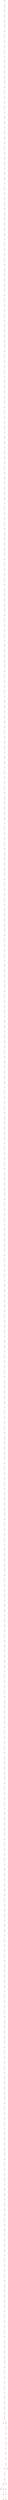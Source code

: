 graph {
	1 [color=red shape=point]
	83 [color=red shape=point]
	1 -- 83 [color=gray]
	198 [color=red shape=point]
	83 -- 198 [color=gray]
	17 [color=red shape=point]
	198 -- 17 [color=gray]
	463 [color=red shape=point]
	17 -- 463 [color=gray]
	399 [color=red shape=point]
	463 -- 399 [color=gray]
	430 [color=red shape=point]
	399 -- 430 [color=gray]
	10 [color=red shape=point]
	430 -- 10 [color=gray]
	115 [color=red shape=point]
	10 -- 115 [color=gray]
	282 [color=red shape=point]
	115 -- 282 [color=gray]
	32 [color=red shape=point]
	282 -- 32 [color=gray]
	21 [color=red shape=point]
	32 -- 21 [color=gray]
	73 [color=red shape=point]
	21 -- 73 [color=gray]
	436 [color=red shape=point]
	73 -- 436 [color=gray]
	182 [color=red shape=point]
	436 -- 182 [color=gray]
	189 [color=red shape=point]
	182 -- 189 [color=gray]
	326 [color=red shape=point]
	189 -- 326 [color=gray]
	226 [color=red shape=point]
	326 -- 226 [color=gray]
	178 [color=red shape=point]
	226 -- 178 [color=gray]
	486 [color=red shape=point]
	178 -- 486 [color=gray]
	328 [color=red shape=point]
	486 -- 328 [color=gray]
	306 [color=red shape=point]
	328 -- 306 [color=gray]
	255 [color=red shape=point]
	306 -- 255 [color=gray]
	422 [color=red shape=point]
	255 -- 422 [color=gray]
	145 [color=red shape=point]
	422 -- 145 [color=gray]
	489 [color=red shape=point]
	145 -- 489 [color=gray]
	11 [color=red shape=point]
	489 -- 11 [color=gray]
	100 [color=red shape=point]
	11 -- 100 [color=gray]
	108 [color=red shape=point]
	100 -- 108 [color=gray]
	385 [color=red shape=point]
	108 -- 385 [color=gray]
	315 [color=red shape=point]
	385 -- 315 [color=gray]
	26 [color=red shape=point]
	315 -- 26 [color=gray]
	6 [color=red shape=point]
	26 -- 6 [color=gray]
	370 [color=red shape=point]
	6 -- 370 [color=gray]
	136 [color=red shape=point]
	370 -- 136 [color=gray]
	339 [color=red shape=point]
	136 -- 339 [color=gray]
	93 [color=red shape=point]
	339 -- 93 [color=gray]
	381 [color=red shape=point]
	93 -- 381 [color=gray]
	299 [color=red shape=point]
	381 -- 299 [color=gray]
	43 [color=red shape=point]
	299 -- 43 [color=gray]
	163 [color=red shape=point]
	43 -- 163 [color=gray]
	95 [color=red shape=point]
	163 -- 95 [color=gray]
	138 [color=red shape=point]
	95 -- 138 [color=gray]
	288 [color=red shape=point]
	138 -- 288 [color=gray]
	207 [color=red shape=point]
	288 -- 207 [color=gray]
	104 [color=red shape=point]
	207 -- 104 [color=gray]
	485 [color=red shape=point]
	104 -- 485 [color=gray]
	441 [color=red shape=point]
	485 -- 441 [color=gray]
	482 [color=red shape=point]
	441 -- 482 [color=gray]
	151 [color=red shape=point]
	482 -- 151 [color=gray]
	279 [color=red shape=point]
	151 -- 279 [color=gray]
	49 [color=red shape=point]
	279 -- 49 [color=gray]
	439 [color=red shape=point]
	49 -- 439 [color=gray]
	157 [color=red shape=point]
	439 -- 157 [color=gray]
	146 [color=red shape=point]
	157 -- 146 [color=gray]
	379 [color=red shape=point]
	146 -- 379 [color=gray]
	455 [color=red shape=point]
	379 -- 455 [color=gray]
	277 [color=red shape=point]
	455 -- 277 [color=gray]
	134 [color=red shape=point]
	277 -- 134 [color=gray]
	384 [color=red shape=point]
	134 -- 384 [color=gray]
	351 [color=red shape=point]
	384 -- 351 [color=gray]
	266 [color=red shape=point]
	351 -- 266 [color=gray]
	196 [color=red shape=point]
	266 -- 196 [color=gray]
	322 [color=red shape=point]
	196 -- 322 [color=gray]
	213 [color=red shape=point]
	322 -- 213 [color=gray]
	377 [color=red shape=point]
	213 -- 377 [color=gray]
	52 [color=red shape=point]
	377 -- 52 [color=gray]
	479 [color=red shape=point]
	52 -- 479 [color=gray]
	421 [color=red shape=point]
	479 -- 421 [color=gray]
	221 [color=red shape=point]
	421 -- 221 [color=gray]
	77 [color=red shape=point]
	221 -- 77 [color=gray]
	179 [color=red shape=point]
	77 -- 179 [color=gray]
	235 [color=red shape=point]
	179 -- 235 [color=gray]
	116 [color=red shape=point]
	235 -- 116 [color=gray]
	378 [color=red shape=point]
	116 -- 378 [color=gray]
	264 [color=red shape=point]
	378 -- 264 [color=gray]
	91 [color=red shape=point]
	264 -- 91 [color=gray]
	149 [color=red shape=point]
	91 -- 149 [color=gray]
	454 [color=red shape=point]
	149 -- 454 [color=gray]
	491 [color=red shape=point]
	454 -- 491 [color=gray]
	470 [color=red shape=point]
	491 -- 470 [color=gray]
	330 [color=red shape=point]
	470 -- 330 [color=gray]
	373 [color=red shape=point]
	330 -- 373 [color=gray]
	70 [color=red shape=point]
	373 -- 70 [color=gray]
	188 [color=red shape=point]
	70 -- 188 [color=gray]
	286 [color=red shape=point]
	188 -- 286 [color=gray]
	392 [color=red shape=point]
	286 -- 392 [color=gray]
	109 [color=red shape=point]
	392 -- 109 [color=gray]
	135 [color=red shape=point]
	109 -- 135 [color=gray]
	199 [color=red shape=point]
	135 -- 199 [color=gray]
	0 [color=red shape=point]
	199 -- 0 [color=gray]
	386 [color=red shape=point]
	0 -- 386 [color=gray]
	487 [color=red shape=point]
	386 -- 487 [color=gray]
	105 [color=red shape=point]
	487 -- 105 [color=gray]
	362 [color=red shape=point]
	105 -- 362 [color=gray]
	176 [color=red shape=point]
	362 -- 176 [color=gray]
	335 [color=red shape=point]
	176 -- 335 [color=gray]
	212 [color=red shape=point]
	335 -- 212 [color=gray]
	395 [color=red shape=point]
	212 -- 395 [color=gray]
	154 [color=red shape=point]
	395 -- 154 [color=gray]
	460 [color=red shape=point]
	154 -- 460 [color=gray]
	203 [color=red shape=point]
	460 -- 203 [color=gray]
	48 [color=red shape=point]
	203 -- 48 [color=gray]
	59 [color=red shape=point]
	48 -- 59 [color=gray]
	367 [color=red shape=point]
	59 -- 367 [color=gray]
	230 [color=red shape=point]
	367 -- 230 [color=gray]
	450 [color=red shape=point]
	230 -- 450 [color=gray]
	237 [color=red shape=point]
	450 -- 237 [color=gray]
	324 [color=red shape=point]
	237 -- 324 [color=gray]
	132 [color=red shape=point]
	324 -- 132 [color=gray]
	406 [color=red shape=point]
	132 -- 406 [color=gray]
	250 [color=red shape=point]
	406 -- 250 [color=gray]
	342 [color=red shape=point]
	250 -- 342 [color=gray]
	360 [color=red shape=point]
	342 -- 360 [color=gray]
	215 [color=red shape=point]
	360 -- 215 [color=gray]
	284 [color=red shape=point]
	215 -- 284 [color=gray]
	96 [color=red shape=point]
	284 -- 96 [color=gray]
	492 [color=red shape=point]
	96 -- 492 [color=gray]
	382 [color=red shape=point]
	492 -- 382 [color=gray]
	404 [color=red shape=point]
	382 -- 404 [color=gray]
	13 [color=red shape=point]
	404 -- 13 [color=gray]
	309 [color=red shape=point]
	13 -- 309 [color=gray]
	111 [color=red shape=point]
	309 -- 111 [color=gray]
	110 [color=red shape=point]
	111 -- 110 [color=gray]
	87 [color=red shape=point]
	110 -- 87 [color=gray]
	307 [color=red shape=point]
	87 -- 307 [color=gray]
	242 [color=red shape=point]
	307 -- 242 [color=gray]
	376 [color=red shape=point]
	242 -- 376 [color=gray]
	390 [color=red shape=point]
	376 -- 390 [color=gray]
	47 [color=red shape=point]
	390 -- 47 [color=gray]
	300 [color=red shape=point]
	47 -- 300 [color=gray]
	364 [color=red shape=point]
	300 -- 364 [color=gray]
	394 [color=red shape=point]
	364 -- 394 [color=gray]
	102 [color=red shape=point]
	394 -- 102 [color=gray]
	445 [color=red shape=point]
	102 -- 445 [color=gray]
	28 [color=red shape=point]
	445 -- 28 [color=gray]
	204 [color=red shape=point]
	28 -- 204 [color=gray]
	202 [color=red shape=point]
	204 -- 202 [color=gray]
	493 [color=red shape=point]
	202 -- 493 [color=gray]
	273 [color=red shape=point]
	493 -- 273 [color=gray]
	57 [color=red shape=point]
	273 -- 57 [color=gray]
	477 [color=red shape=point]
	57 -- 477 [color=gray]
	122 [color=red shape=point]
	477 -- 122 [color=gray]
	419 [color=red shape=point]
	122 -- 419 [color=gray]
	167 [color=red shape=point]
	419 -- 167 [color=gray]
	263 [color=red shape=point]
	167 -- 263 [color=gray]
	429 [color=red shape=point]
	263 -- 429 [color=gray]
	228 [color=red shape=point]
	429 -- 228 [color=gray]
	56 [color=red shape=point]
	228 -- 56 [color=gray]
	20 [color=red shape=point]
	56 -- 20 [color=gray]
	223 [color=red shape=point]
	20 -- 223 [color=gray]
	276 [color=red shape=point]
	223 -- 276 [color=gray]
	58 [color=red shape=point]
	276 -- 58 [color=gray]
	321 [color=red shape=point]
	58 -- 321 [color=gray]
	89 [color=red shape=point]
	321 -- 89 [color=gray]
	440 [color=red shape=point]
	89 -- 440 [color=gray]
	171 [color=red shape=point]
	440 -- 171 [color=gray]
	283 [color=red shape=point]
	171 -- 283 [color=gray]
	259 [color=red shape=point]
	283 -- 259 [color=gray]
	185 [color=red shape=point]
	259 -- 185 [color=gray]
	447 [color=red shape=point]
	185 -- 447 [color=gray]
	165 [color=red shape=point]
	447 -- 165 [color=gray]
	495 [color=red shape=point]
	165 -- 495 [color=gray]
	257 [color=red shape=point]
	495 -- 257 [color=gray]
	112 [color=red shape=point]
	257 -- 112 [color=gray]
	391 [color=red shape=point]
	112 -- 391 [color=gray]
	403 [color=red shape=point]
	391 -- 403 [color=gray]
	24 [color=red shape=point]
	403 -- 24 [color=gray]
	7 [color=red shape=point]
	24 -- 7 [color=gray]
	446 [color=red shape=point]
	7 -- 446 [color=gray]
	387 [color=red shape=point]
	446 -- 387 [color=gray]
	220 [color=red shape=point]
	387 -- 220 [color=gray]
	34 [color=red shape=point]
	220 -- 34 [color=gray]
	426 [color=red shape=point]
	34 -- 426 [color=gray]
	245 [color=red shape=point]
	426 -- 245 [color=gray]
	41 [color=red shape=point]
	245 -- 41 [color=gray]
	19 [color=red shape=point]
	41 -- 19 [color=gray]
	320 [color=red shape=point]
	19 -- 320 [color=gray]
	88 [color=red shape=point]
	320 -- 88 [color=gray]
	496 [color=red shape=point]
	88 -- 496 [color=gray]
	494 [color=red shape=point]
	496 -- 494 [color=gray]
	358 [color=red shape=point]
	494 -- 358 [color=gray]
	480 [color=red shape=point]
	358 -- 480 [color=gray]
	350 [color=red shape=point]
	480 -- 350 [color=gray]
	312 [color=red shape=point]
	350 -- 312 [color=gray]
	54 [color=red shape=point]
	312 -- 54 [color=gray]
	190 [color=red shape=point]
	54 -- 190 [color=gray]
	14 [color=red shape=point]
	190 -- 14 [color=gray]
	60 [color=red shape=point]
	14 -- 60 [color=gray]
	278 [color=red shape=point]
	60 -- 278 [color=gray]
	84 [color=red shape=point]
	278 -- 84 [color=gray]
	410 [color=red shape=point]
	84 -- 410 [color=gray]
	18 [color=red shape=point]
	410 -- 18 [color=gray]
	5 [color=red shape=point]
	18 -- 5 [color=gray]
	316 [color=red shape=point]
	5 -- 316 [color=gray]
	323 [color=red shape=point]
	316 -- 323 [color=gray]
	16 [color=red shape=point]
	323 -- 16 [color=gray]
	449 [color=red shape=point]
	16 -- 449 [color=gray]
	253 [color=red shape=point]
	449 -- 253 [color=gray]
	327 [color=red shape=point]
	253 -- 327 [color=gray]
	459 [color=red shape=point]
	327 -- 459 [color=gray]
	451 [color=red shape=point]
	459 -- 451 [color=gray]
	79 [color=red shape=point]
	451 -- 79 [color=gray]
	359 [color=red shape=point]
	79 -- 359 [color=gray]
	119 [color=red shape=point]
	359 -- 119 [color=gray]
	160 [color=red shape=point]
	119 -- 160 [color=gray]
	25 [color=red shape=point]
	160 -- 25 [color=gray]
	354 [color=red shape=point]
	25 -- 354 [color=gray]
	448 [color=red shape=point]
	354 -- 448 [color=gray]
	67 [color=red shape=point]
	448 -- 67 [color=gray]
	173 [color=red shape=point]
	67 -- 173 [color=gray]
	462 [color=red shape=point]
	173 -- 462 [color=gray]
	80 [color=red shape=point]
	462 -- 80 [color=gray]
	210 [color=red shape=point]
	80 -- 210 [color=gray]
	137 [color=red shape=point]
	210 -- 137 [color=gray]
	130 [color=red shape=point]
	137 -- 130 [color=gray]
	407 [color=red shape=point]
	130 -- 407 [color=gray]
	444 [color=red shape=point]
	407 -- 444 [color=gray]
	131 [color=red shape=point]
	444 -- 131 [color=gray]
	317 [color=red shape=point]
	131 -- 317 [color=gray]
	353 [color=red shape=point]
	317 -- 353 [color=gray]
	232 [color=red shape=point]
	353 -- 232 [color=gray]
	234 [color=red shape=point]
	232 -- 234 [color=gray]
	33 [color=red shape=point]
	234 -- 33 [color=gray]
	304 [color=red shape=point]
	33 -- 304 [color=gray]
	139 [color=red shape=point]
	304 -- 139 [color=gray]
	363 [color=red shape=point]
	139 -- 363 [color=gray]
	348 [color=red shape=point]
	363 -- 348 [color=gray]
	170 [color=red shape=point]
	348 -- 170 [color=gray]
	329 [color=red shape=point]
	170 -- 329 [color=gray]
	314 [color=red shape=point]
	329 -- 314 [color=gray]
	155 [color=red shape=point]
	314 -- 155 [color=gray]
	302 [color=red shape=point]
	155 -- 302 [color=gray]
	442 [color=red shape=point]
	302 -- 442 [color=gray]
	12 [color=red shape=point]
	442 -- 12 [color=gray]
	388 [color=red shape=point]
	12 -- 388 [color=gray]
	62 [color=red shape=point]
	388 -- 62 [color=gray]
	256 [color=red shape=point]
	62 -- 256 [color=gray]
	409 [color=red shape=point]
	256 -- 409 [color=gray]
	466 [color=red shape=point]
	409 -- 466 [color=gray]
	209 [color=red shape=point]
	466 -- 209 [color=gray]
	197 [color=red shape=point]
	209 -- 197 [color=gray]
	168 [color=red shape=point]
	197 -- 168 [color=gray]
	497 [color=red shape=point]
	168 -- 497 [color=gray]
	125 [color=red shape=point]
	497 -- 125 [color=gray]
	127 [color=red shape=point]
	125 -- 127 [color=gray]
	180 [color=red shape=point]
	127 -- 180 [color=gray]
	8 [color=red shape=point]
	180 -- 8 [color=gray]
	193 [color=red shape=point]
	8 -- 193 [color=gray]
	427 [color=red shape=point]
	193 -- 427 [color=gray]
	238 [color=red shape=point]
	427 -- 238 [color=gray]
	280 [color=red shape=point]
	238 -- 280 [color=gray]
	365 [color=red shape=point]
	280 -- 365 [color=gray]
	484 [color=red shape=point]
	365 -- 484 [color=gray]
	2 [color=red shape=point]
	484 -- 2 [color=gray]
	424 [color=red shape=point]
	2 -- 424 [color=gray]
	51 [color=red shape=point]
	424 -- 51 [color=gray]
	352 [color=red shape=point]
	51 -- 352 [color=gray]
	222 [color=red shape=point]
	352 -- 222 [color=gray]
	224 [color=red shape=point]
	222 -- 224 [color=gray]
	201 [color=red shape=point]
	224 -- 201 [color=gray]
	129 [color=red shape=point]
	201 -- 129 [color=gray]
	346 [color=red shape=point]
	129 -- 346 [color=gray]
	361 [color=red shape=point]
	346 -- 361 [color=gray]
	260 [color=red shape=point]
	361 -- 260 [color=gray]
	347 [color=red shape=point]
	260 -- 347 [color=gray]
	233 [color=red shape=point]
	347 -- 233 [color=gray]
	231 [color=red shape=point]
	233 -- 231 [color=gray]
	217 [color=red shape=point]
	231 -- 217 [color=gray]
	265 [color=red shape=point]
	217 -- 265 [color=gray]
	29 [color=red shape=point]
	265 -- 29 [color=gray]
	133 [color=red shape=point]
	29 -- 133 [color=gray]
	437 [color=red shape=point]
	133 -- 437 [color=gray]
	177 [color=red shape=point]
	437 -- 177 [color=gray]
	268 [color=red shape=point]
	177 -- 268 [color=gray]
	290 [color=red shape=point]
	268 -- 290 [color=gray]
	74 [color=red shape=point]
	290 -- 74 [color=gray]
	271 [color=red shape=point]
	74 -- 271 [color=gray]
	50 [color=red shape=point]
	271 -- 50 [color=gray]
	289 [color=red shape=point]
	50 -- 289 [color=gray]
	97 [color=red shape=point]
	289 -- 97 [color=gray]
	82 [color=red shape=point]
	97 -- 82 [color=gray]
	156 [color=red shape=point]
	82 -- 156 [color=gray]
	9 [color=red shape=point]
	156 -- 9 [color=gray]
	303 [color=red shape=point]
	9 -- 303 [color=gray]
	308 [color=red shape=point]
	303 -- 308 [color=gray]
	272 [color=red shape=point]
	308 -- 272 [color=gray]
	248 [color=red shape=point]
	272 -- 248 [color=gray]
	333 [color=red shape=point]
	248 -- 333 [color=gray]
	147 [color=red shape=point]
	333 -- 147 [color=gray]
	78 [color=red shape=point]
	147 -- 78 [color=gray]
	341 [color=red shape=point]
	78 -- 341 [color=gray]
	101 [color=red shape=point]
	341 -- 101 [color=gray]
	107 [color=red shape=point]
	101 -- 107 [color=gray]
	35 [color=red shape=point]
	107 -- 35 [color=gray]
	261 [color=red shape=point]
	35 -- 261 [color=gray]
	400 [color=red shape=point]
	261 -- 400 [color=gray]
	313 [color=red shape=point]
	400 -- 313 [color=gray]
	420 [color=red shape=point]
	313 -- 420 [color=gray]
	393 [color=red shape=point]
	420 -- 393 [color=gray]
	432 [color=red shape=point]
	393 -- 432 [color=gray]
	423 [color=red shape=point]
	432 -- 423 [color=gray]
	383 [color=red shape=point]
	423 -- 383 [color=gray]
	15 [color=red shape=point]
	383 -- 15 [color=gray]
	63 [color=red shape=point]
	15 -- 63 [color=gray]
	22 [color=red shape=point]
	63 -- 22 [color=gray]
	158 [color=red shape=point]
	22 -- 158 [color=gray]
	349 [color=red shape=point]
	158 -- 349 [color=gray]
	65 [color=red shape=point]
	349 -- 65 [color=gray]
	27 [color=red shape=point]
	65 -- 27 [color=gray]
	103 [color=red shape=point]
	27 -- 103 [color=gray]
	205 [color=red shape=point]
	103 -- 205 [color=gray]
	397 [color=red shape=point]
	205 -- 397 [color=gray]
	37 [color=red shape=point]
	397 -- 37 [color=gray]
	114 [color=red shape=point]
	37 -- 114 [color=gray]
	434 [color=red shape=point]
	114 -- 434 [color=gray]
	172 [color=red shape=point]
	434 -- 172 [color=gray]
	141 [color=red shape=point]
	172 -- 141 [color=gray]
	456 [color=red shape=point]
	141 -- 456 [color=gray]
	46 [color=red shape=point]
	456 -- 46 [color=gray]
	357 [color=red shape=point]
	46 -- 357 [color=gray]
	150 [color=red shape=point]
	357 -- 150 [color=gray]
	471 [color=red shape=point]
	150 -- 471 [color=gray]
	408 [color=red shape=point]
	471 -- 408 [color=gray]
	159 [color=red shape=point]
	408 -- 159 [color=gray]
	389 [color=red shape=point]
	159 -- 389 [color=gray]
	281 [color=red shape=point]
	389 -- 281 [color=gray]
	229 [color=red shape=point]
	281 -- 229 [color=gray]
	76 [color=red shape=point]
	229 -- 76 [color=gray]
	433 [color=red shape=point]
	76 -- 433 [color=gray]
	23 [color=red shape=point]
	433 -- 23 [color=gray]
	293 [color=red shape=point]
	23 -- 293 [color=gray]
	53 [color=red shape=point]
	293 -- 53 [color=gray]
	478 [color=red shape=point]
	53 -- 478 [color=gray]
	161 [color=red shape=point]
	478 -- 161 [color=gray]
	227 [color=red shape=point]
	161 -- 227 [color=gray]
	338 [color=red shape=point]
	227 -- 338 [color=gray]
	474 [color=red shape=point]
	338 -- 474 [color=gray]
	140 [color=red shape=point]
	474 -- 140 [color=gray]
	334 [color=red shape=point]
	140 -- 334 [color=gray]
	311 [color=red shape=point]
	334 -- 311 [color=gray]
	295 [color=red shape=point]
	311 -- 295 [color=gray]
	291 [color=red shape=point]
	295 -- 291 [color=gray]
	184 [color=red shape=point]
	291 -- 184 [color=gray]
	64 [color=red shape=point]
	184 -- 64 [color=gray]
	262 [color=red shape=point]
	64 -- 262 [color=gray]
	68 [color=red shape=point]
	262 -- 68 [color=gray]
	92 [color=red shape=point]
	68 -- 92 [color=gray]
	175 [color=red shape=point]
	92 -- 175 [color=gray]
	66 [color=red shape=point]
	175 -- 66 [color=gray]
	117 [color=red shape=point]
	66 -- 117 [color=gray]
	438 [color=red shape=point]
	117 -- 438 [color=gray]
	343 [color=red shape=point]
	438 -- 343 [color=gray]
	340 [color=red shape=point]
	343 -- 340 [color=gray]
	120 [color=red shape=point]
	340 -- 120 [color=gray]
	4 [color=red shape=point]
	120 -- 4 [color=gray]
	337 [color=red shape=point]
	4 -- 337 [color=gray]
	457 [color=red shape=point]
	337 -- 457 [color=gray]
	435 [color=red shape=point]
	457 -- 435 [color=gray]
	274 [color=red shape=point]
	435 -- 274 [color=gray]
	488 [color=red shape=point]
	274 -- 488 [color=gray]
	44 [color=red shape=point]
	488 -- 44 [color=gray]
	258 [color=red shape=point]
	44 -- 258 [color=gray]
	206 [color=red shape=point]
	258 -- 206 [color=gray]
	413 [color=red shape=point]
	206 -- 413 [color=gray]
	443 [color=red shape=point]
	413 -- 443 [color=gray]
	371 [color=red shape=point]
	443 -- 371 [color=gray]
	396 [color=red shape=point]
	371 -- 396 [color=gray]
	148 [color=red shape=point]
	396 -- 148 [color=gray]
	208 [color=red shape=point]
	148 -- 208 [color=gray]
	72 [color=red shape=point]
	208 -- 72 [color=gray]
	325 [color=red shape=point]
	72 -- 325 [color=gray]
	270 [color=red shape=point]
	325 -- 270 [color=gray]
	331 [color=red shape=point]
	270 -- 331 [color=gray]
	98 [color=red shape=point]
	331 -- 98 [color=gray]
	153 [color=red shape=point]
	98 -- 153 [color=gray]
	374 [color=red shape=point]
	153 -- 374 [color=gray]
	467 [color=red shape=point]
	374 -- 467 [color=gray]
	344 [color=red shape=point]
	467 -- 344 [color=gray]
	113 [color=red shape=point]
	344 -- 113 [color=gray]
	254 [color=red shape=point]
	113 -- 254 [color=gray]
	243 [color=red shape=point]
	254 -- 243 [color=gray]
	298 [color=red shape=point]
	243 -- 298 [color=gray]
	240 [color=red shape=point]
	298 -- 240 [color=gray]
	418 [color=red shape=point]
	240 -- 418 [color=gray]
	368 [color=red shape=point]
	418 -- 368 [color=gray]
	415 [color=red shape=point]
	368 -- 415 [color=gray]
	31 [color=red shape=point]
	415 -- 31 [color=gray]
	318 [color=red shape=point]
	31 -- 318 [color=gray]
	287 [color=red shape=point]
	318 -- 287 [color=gray]
	40 [color=red shape=point]
	287 -- 40 [color=gray]
	483 [color=red shape=point]
	40 -- 483 [color=gray]
	192 [color=red shape=point]
	483 -- 192 [color=gray]
	405 [color=red shape=point]
	192 -- 405 [color=gray]
	186 [color=red shape=point]
	405 -- 186 [color=gray]
	191 [color=red shape=point]
	186 -- 191 [color=gray]
	412 [color=red shape=point]
	191 -- 412 [color=gray]
	214 [color=red shape=point]
	412 -- 214 [color=gray]
	332 [color=red shape=point]
	214 -- 332 [color=gray]
	219 [color=red shape=point]
	332 -- 219 [color=gray]
	453 [color=red shape=point]
	219 -- 453 [color=gray]
	211 [color=red shape=point]
	453 -- 211 [color=gray]
	305 [color=red shape=point]
	211 -- 305 [color=gray]
	81 [color=red shape=point]
	305 -- 81 [color=gray]
	336 [color=red shape=point]
	81 -- 336 [color=gray]
	195 [color=red shape=point]
	336 -- 195 [color=gray]
	39 [color=red shape=point]
	195 -- 39 [color=gray]
	246 [color=red shape=point]
	39 -- 246 [color=gray]
	416 [color=red shape=point]
	246 -- 416 [color=gray]
	269 [color=red shape=point]
	416 -- 269 [color=gray]
	369 [color=red shape=point]
	269 -- 369 [color=gray]
	61 [color=red shape=point]
	369 -- 61 [color=gray]
	106 [color=red shape=point]
	61 -- 106 [color=gray]
	249 [color=red shape=point]
	106 -- 249 [color=gray]
	164 [color=red shape=point]
	249 -- 164 [color=gray]
	216 [color=red shape=point]
	164 -- 216 [color=gray]
	461 [color=red shape=point]
	216 -- 461 [color=gray]
	251 [color=red shape=point]
	461 -- 251 [color=gray]
	166 [color=red shape=point]
	251 -- 166 [color=gray]
	375 [color=red shape=point]
	166 -- 375 [color=gray]
	355 [color=red shape=point]
	375 -- 355 [color=gray]
	121 [color=red shape=point]
	355 -- 121 [color=gray]
	411 [color=red shape=point]
	121 -- 411 [color=gray]
	241 [color=red shape=point]
	411 -- 241 [color=gray]
	401 [color=red shape=point]
	241 -- 401 [color=gray]
	124 [color=red shape=point]
	401 -- 124 [color=gray]
	472 [color=red shape=point]
	124 -- 472 [color=gray]
	45 [color=red shape=point]
	472 -- 45 [color=gray]
	464 [color=red shape=point]
	45 -- 464 [color=gray]
	162 [color=red shape=point]
	464 -- 162 [color=gray]
	490 [color=red shape=point]
	162 -- 490 [color=gray]
	452 [color=red shape=point]
	490 -- 452 [color=gray]
	431 [color=red shape=point]
	452 -- 431 [color=gray]
	118 [color=red shape=point]
	431 -- 118 [color=gray]
	285 [color=red shape=point]
	118 -- 285 [color=gray]
	181 [color=red shape=point]
	285 -- 181 [color=gray]
	476 [color=red shape=point]
	181 -- 476 [color=gray]
	86 [color=red shape=point]
	476 -- 86 [color=gray]
	468 [color=red shape=point]
	86 -- 468 [color=gray]
	366 [color=red shape=point]
	468 -- 366 [color=gray]
	55 [color=red shape=point]
	366 -- 55 [color=gray]
	71 [color=red shape=point]
	55 -- 71 [color=gray]
	123 [color=red shape=point]
	71 -- 123 [color=gray]
	398 [color=red shape=point]
	123 -- 398 [color=gray]
	498 [color=red shape=point]
	398 -- 498 [color=gray]
	85 [color=red shape=point]
	498 -- 85 [color=gray]
	247 [color=red shape=point]
	85 -- 247 [color=gray]
	356 [color=red shape=point]
	247 -- 356 [color=gray]
	144 [color=red shape=point]
	356 -- 144 [color=gray]
	169 [color=red shape=point]
	144 -- 169 [color=gray]
	225 [color=red shape=point]
	169 -- 225 [color=gray]
	69 [color=red shape=point]
	225 -- 69 [color=gray]
	143 [color=red shape=point]
	69 -- 143 [color=gray]
	417 [color=red shape=point]
	143 -- 417 [color=gray]
	36 [color=red shape=point]
	417 -- 36 [color=gray]
	275 [color=red shape=point]
	36 -- 275 [color=gray]
	267 [color=red shape=point]
	275 -- 267 [color=gray]
	469 [color=red shape=point]
	267 -- 469 [color=gray]
	380 [color=red shape=point]
	469 -- 380 [color=gray]
	458 [color=red shape=point]
	380 -- 458 [color=gray]
	319 [color=red shape=point]
	458 -- 319 [color=gray]
	372 [color=red shape=point]
	319 -- 372 [color=gray]
	425 [color=red shape=point]
	372 -- 425 [color=gray]
	414 [color=red shape=point]
	425 -- 414 [color=gray]
	42 [color=red shape=point]
	414 -- 42 [color=gray]
	194 [color=red shape=point]
	42 -- 194 [color=gray]
	94 [color=red shape=point]
	194 -- 94 [color=gray]
	402 [color=red shape=point]
	94 -- 402 [color=gray]
	38 [color=red shape=point]
	402 -- 38 [color=gray]
	499 [color=red shape=point]
	38 -- 499 [color=gray]
	200 [color=red shape=point]
	499 -- 200 [color=gray]
	3 [color=red shape=point]
	200 -- 3 [color=gray]
	236 [color=red shape=point]
	3 -- 236 [color=gray]
	187 [color=red shape=point]
	236 -- 187 [color=gray]
	239 [color=red shape=point]
	187 -- 239 [color=gray]
	345 [color=red shape=point]
	239 -- 345 [color=gray]
	475 [color=red shape=point]
	345 -- 475 [color=gray]
	152 [color=red shape=point]
	475 -- 152 [color=gray]
	30 [color=red shape=point]
	475 -- 30 [color=gray]
	310 [color=red shape=point]
	30 -- 310 [color=gray]
	126 [color=red shape=point]
	310 -- 126 [color=gray]
	75 [color=red shape=point]
	126 -- 75 [color=gray]
	90 [color=red shape=point]
	75 -- 90 [color=gray]
	473 [color=red shape=point]
	90 -- 473 [color=gray]
	481 [color=red shape=point]
	473 -- 481 [color=gray]
	294 [color=red shape=point]
	481 -- 294 [color=gray]
	252 [color=red shape=point]
	294 -- 252 [color=gray]
	301 [color=red shape=point]
	252 -- 301 [color=gray]
	296 [color=red shape=point]
	301 -- 296 [color=gray]
	244 [color=red shape=point]
	296 -- 244 [color=gray]
	128 [color=red shape=point]
	244 -- 128 [color=gray]
	142 [color=red shape=point]
	128 -- 142 [color=gray]
	297 [color=red shape=point]
	128 -- 297 [color=gray]
	292 [color=red shape=point]
	297 -- 292 [color=gray]
	174 [color=red shape=point]
	292 -- 174 [color=gray]
	99 [color=red shape=point]
	244 -- 99 [color=gray]
	218 [color=red shape=point]
	99 -- 218 [color=gray]
	183 [color=red shape=point]
	218 -- 183 [color=gray]
	428 [color=red shape=point]
	183 -- 428 [color=gray]
	465 [color=red shape=point]
	252 -- 465 [color=gray]
}
